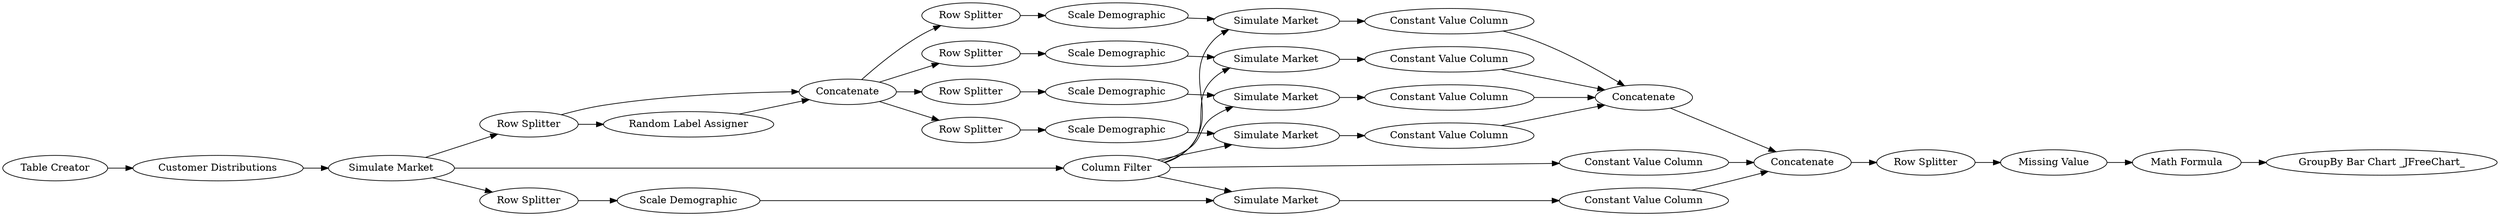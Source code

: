 digraph {
	4 -> 32
	6 -> 5
	15 -> 14
	44 -> 43
	14 -> 16
	32 -> 16
	8 -> 9
	40 -> 29
	4 -> 27
	3 -> 28
	28 -> 15
	27 -> 28
	2 -> 4
	34 -> 43
	43 -> 23
	16 -> 38
	29 -> 30
	7 -> 35
	37 -> 44
	10 -> 36
	39 -> 42
	38 -> 44
	1 -> 2
	32 -> 10
	5 -> 7
	4 -> 40
	32 -> 7
	27 -> 3
	33 -> 43
	32 -> 30
	32 -> 13
	12 -> 11
	28 -> 6
	23 -> 45
	32 -> 33
	36 -> 44
	30 -> 34
	45 -> 39
	28 -> 8
	13 -> 37
	9 -> 10
	28 -> 12
	11 -> 13
	35 -> 44
	27 [label="Row Splitter"]
	7 [label="Simulate Market"]
	9 [label="Scale Demographic"]
	45 [label="Missing Value"]
	8 [label="Row Splitter"]
	3 [label="Random Label Assigner"]
	6 [label="Row Splitter"]
	15 [label="Row Splitter"]
	12 [label="Row Splitter"]
	10 [label="Simulate Market"]
	16 [label="Simulate Market"]
	30 [label="Simulate Market"]
	1 [label="Table Creator"]
	42 [label="GroupBy Bar Chart _JFreeChart_"]
	28 [label=Concatenate]
	11 [label="Scale Demographic"]
	4 [label="Simulate Market"]
	23 [label="Row Splitter"]
	14 [label="Scale Demographic"]
	38 [label="Constant Value Column"]
	5 [label="Scale Demographic"]
	13 [label="Simulate Market"]
	35 [label="Constant Value Column"]
	43 [label=Concatenate]
	34 [label="Constant Value Column"]
	44 [label=Concatenate]
	29 [label="Scale Demographic"]
	36 [label="Constant Value Column"]
	40 [label="Row Splitter"]
	39 [label="Math Formula"]
	33 [label="Constant Value Column"]
	32 [label="Column Filter"]
	2 [label="Customer Distributions"]
	37 [label="Constant Value Column"]
	rankdir=LR
}
